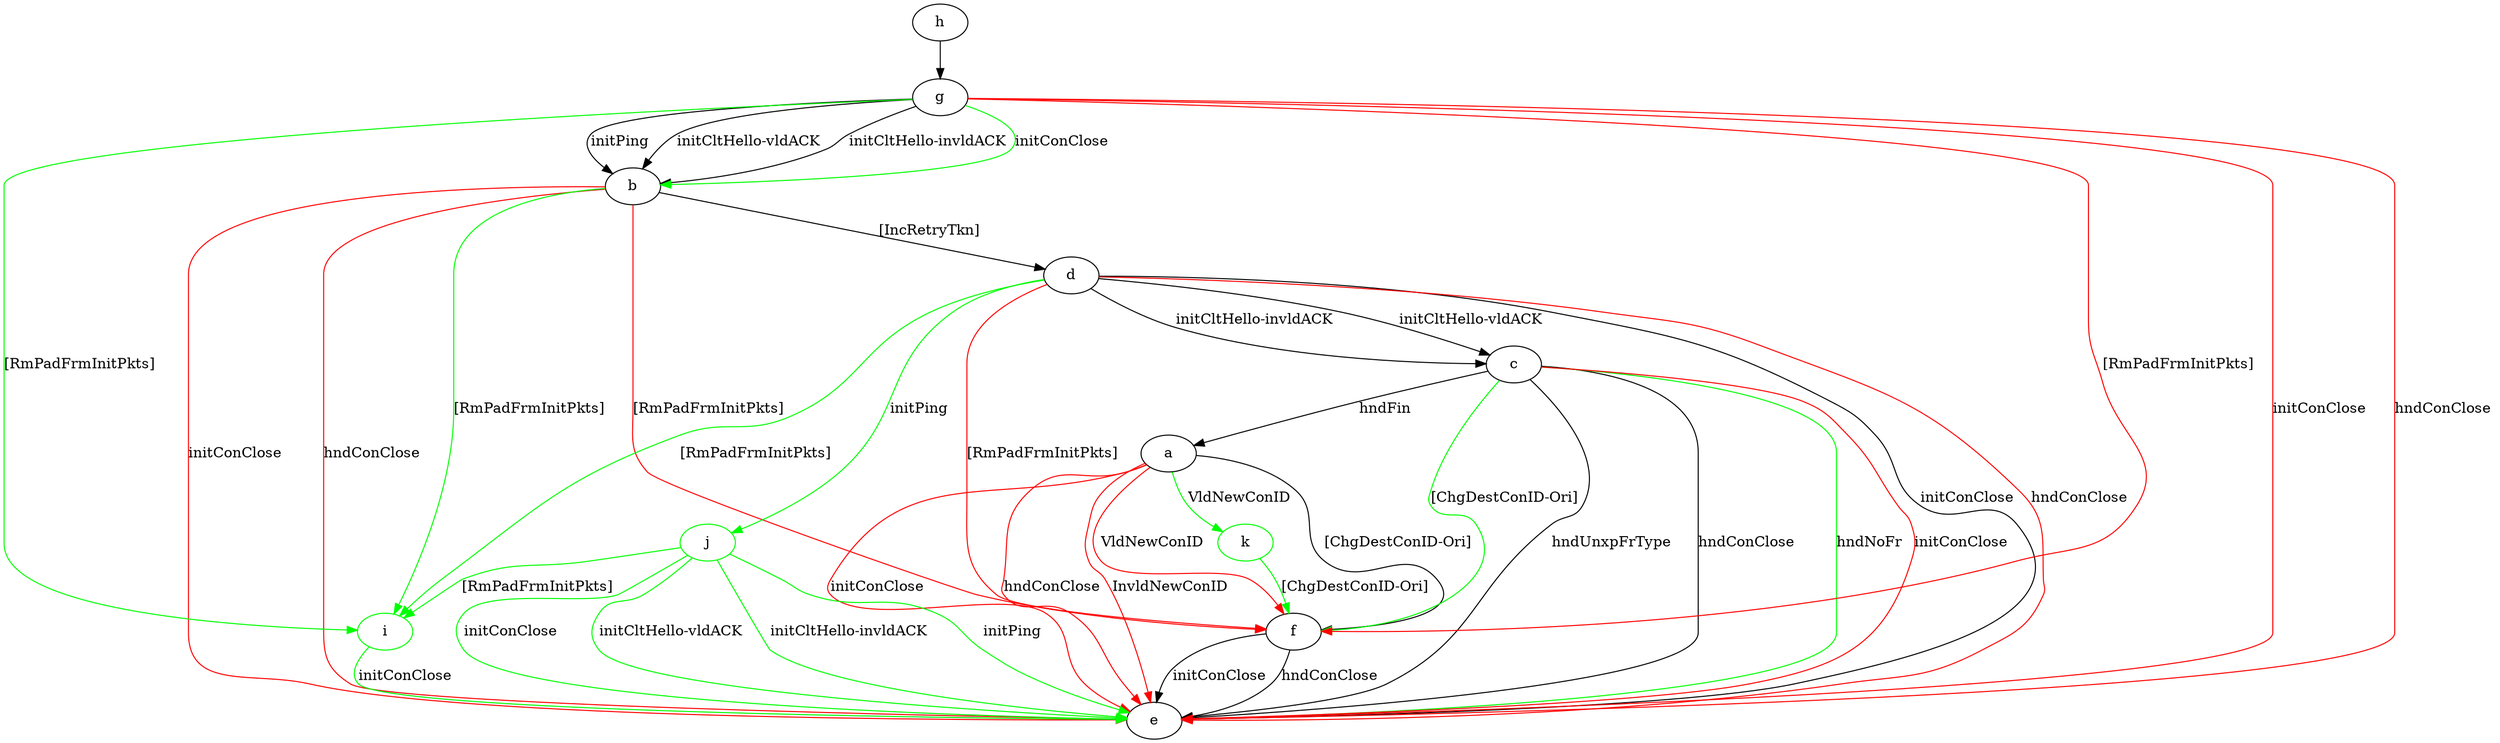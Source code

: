 digraph "" {
	a -> e	[key=0,
		color=red,
		label="initConClose "];
	a -> e	[key=1,
		color=red,
		label="hndConClose "];
	a -> e	[key=2,
		color=red,
		label="InvldNewConID "];
	a -> f	[key=0,
		label="[ChgDestConID-Ori] "];
	a -> f	[key=1,
		color=red,
		label="VldNewConID "];
	k	[color=green];
	a -> k	[key=0,
		color=green,
		label="VldNewConID "];
	b -> d	[key=0,
		label="[IncRetryTkn] "];
	b -> e	[key=0,
		color=red,
		label="initConClose "];
	b -> e	[key=1,
		color=red,
		label="hndConClose "];
	b -> f	[key=0,
		color=red,
		label="[RmPadFrmInitPkts] "];
	i	[color=green];
	b -> i	[key=0,
		color=green,
		label="[RmPadFrmInitPkts] "];
	c -> a	[key=0,
		label="hndFin "];
	c -> e	[key=0,
		label="hndUnxpFrType "];
	c -> e	[key=1,
		label="hndConClose "];
	c -> e	[key=2,
		color=green,
		label="hndNoFr "];
	c -> e	[key=3,
		color=red,
		label="initConClose "];
	c -> f	[key=0,
		color=green,
		label="[ChgDestConID-Ori] "];
	d -> c	[key=0,
		label="initCltHello-vldACK "];
	d -> c	[key=1,
		label="initCltHello-invldACK "];
	d -> e	[key=0,
		label="initConClose "];
	d -> e	[key=1,
		color=red,
		label="hndConClose "];
	d -> f	[key=0,
		color=red,
		label="[RmPadFrmInitPkts] "];
	d -> i	[key=0,
		color=green,
		label="[RmPadFrmInitPkts] "];
	j	[color=green];
	d -> j	[key=0,
		color=green,
		label="initPing "];
	f -> e	[key=0,
		label="initConClose "];
	f -> e	[key=1,
		label="hndConClose "];
	g -> b	[key=0,
		label="initPing "];
	g -> b	[key=1,
		label="initCltHello-vldACK "];
	g -> b	[key=2,
		label="initCltHello-invldACK "];
	g -> b	[key=3,
		color=green,
		label="initConClose "];
	g -> e	[key=0,
		color=red,
		label="initConClose "];
	g -> e	[key=1,
		color=red,
		label="hndConClose "];
	g -> f	[key=0,
		color=red,
		label="[RmPadFrmInitPkts] "];
	g -> i	[key=0,
		color=green,
		label="[RmPadFrmInitPkts] "];
	h -> g	[key=0];
	i -> e	[key=0,
		color=green,
		label="initConClose "];
	j -> e	[key=0,
		color=green,
		label="initPing "];
	j -> e	[key=1,
		color=green,
		label="initConClose "];
	j -> e	[key=2,
		color=green,
		label="initCltHello-vldACK "];
	j -> e	[key=3,
		color=green,
		label="initCltHello-invldACK "];
	j -> i	[key=0,
		color=green,
		label="[RmPadFrmInitPkts] "];
	k -> f	[key=0,
		color=green,
		label="[ChgDestConID-Ori] "];
}
